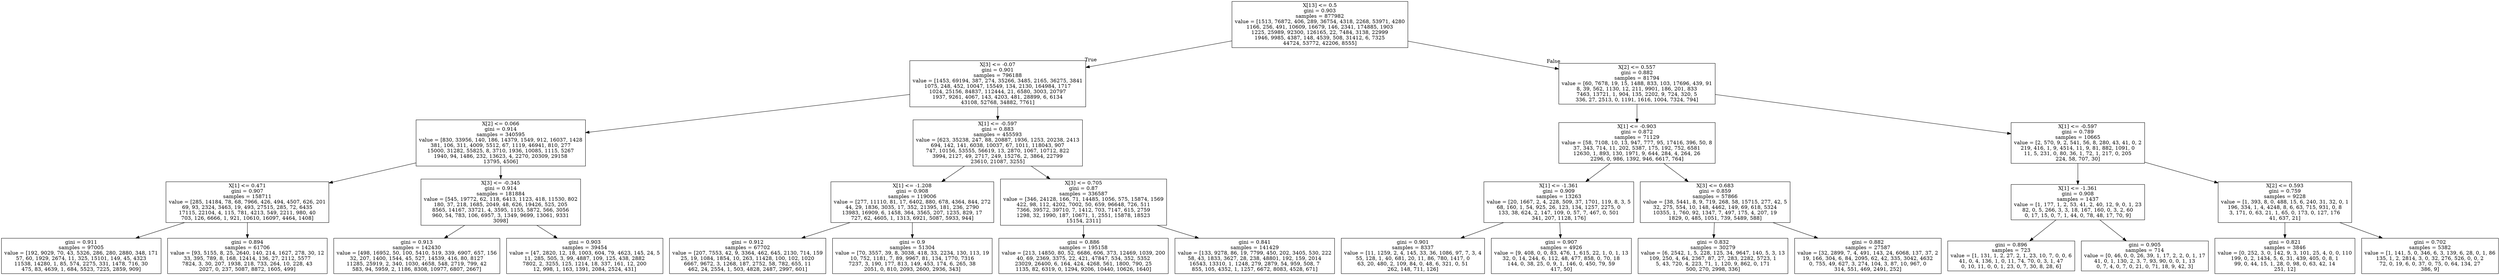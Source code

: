 digraph Tree {
node [shape=box] ;
0 [label="X[13] <= 0.5\ngini = 0.903\nsamples = 877982\nvalue = [1513, 76872, 406, 289, 36754, 4318, 2268, 53971, 4280\n1166, 256, 491, 10609, 16679, 146, 2341, 174885, 1903\n1225, 25989, 92300, 126165, 22, 7484, 3138, 22999\n1946, 9985, 4387, 148, 4539, 508, 31412, 6, 7325\n44724, 53772, 42206, 8555]"] ;
1 [label="X[3] <= -0.07\ngini = 0.901\nsamples = 796188\nvalue = [1453, 69194, 387, 274, 35266, 3485, 2165, 36275, 3841\n1075, 248, 452, 10047, 15549, 134, 2130, 164984, 1717\n1024, 25156, 84837, 112444, 21, 6580, 3003, 20797\n1937, 9261, 4067, 143, 4203, 481, 28899, 6, 6134\n43108, 52768, 34882, 7761]"] ;
0 -> 1 [labeldistance=2.5, labelangle=45, headlabel="True"] ;
2 [label="X[2] <= 0.066\ngini = 0.914\nsamples = 340595\nvalue = [830, 33956, 140, 186, 14379, 1549, 912, 16037, 1428\n381, 106, 311, 4009, 5512, 67, 1119, 46941, 810, 277\n15000, 31282, 55825, 8, 3710, 1936, 10085, 1115, 5267\n1940, 94, 1486, 232, 13623, 4, 2270, 20309, 29158\n13795, 4506]"] ;
1 -> 2 ;
3 [label="X[1] <= 0.471\ngini = 0.907\nsamples = 158711\nvalue = [285, 14184, 78, 68, 7966, 426, 494, 4507, 626, 201\n69, 93, 2324, 3463, 19, 493, 27515, 285, 72, 6435\n17115, 22104, 4, 115, 781, 4213, 549, 2211, 980, 40\n703, 126, 6666, 1, 921, 10610, 16097, 4464, 1408]"] ;
2 -> 3 ;
4 [label="gini = 0.911\nsamples = 97005\nvalue = [192, 9029, 70, 43, 5326, 286, 280, 2880, 348, 171\n57, 60, 1929, 2674, 11, 325, 15101, 149, 45, 4323\n11538, 14280, 1, 85, 574, 2275, 331, 1478, 716, 30\n475, 83, 4639, 1, 684, 5523, 7225, 2859, 909]"] ;
3 -> 4 ;
5 [label="gini = 0.894\nsamples = 61706\nvalue = [93, 5155, 8, 25, 2640, 140, 214, 1627, 278, 30, 12\n33, 395, 789, 8, 168, 12414, 136, 27, 2112, 5577\n7824, 3, 30, 207, 1938, 218, 733, 264, 10, 228, 43\n2027, 0, 237, 5087, 8872, 1605, 499]"] ;
3 -> 5 ;
6 [label="X[3] <= -0.345\ngini = 0.914\nsamples = 181884\nvalue = [545, 19772, 62, 118, 6413, 1123, 418, 11530, 802\n180, 37, 218, 1685, 2049, 48, 626, 19426, 525, 205\n8565, 14167, 33721, 4, 3595, 1155, 5872, 566, 3056\n960, 54, 783, 106, 6957, 3, 1349, 9699, 13061, 9331\n3098]"] ;
2 -> 6 ;
7 [label="gini = 0.913\nsamples = 142430\nvalue = [498, 16952, 50, 100, 5410, 519, 339, 6907, 657, 156\n32, 207, 1400, 1544, 45, 527, 14539, 416, 80, 8127\n11285, 25919, 2, 340, 1030, 4658, 548, 2719, 799, 42\n583, 94, 5959, 2, 1186, 8308, 10977, 6807, 2667]"] ;
6 -> 7 ;
8 [label="gini = 0.903\nsamples = 39454\nvalue = [47, 2820, 12, 18, 1003, 604, 79, 4623, 145, 24, 5\n11, 285, 505, 3, 99, 4887, 109, 125, 438, 2882\n7802, 2, 3255, 125, 1214, 18, 337, 161, 12, 200\n12, 998, 1, 163, 1391, 2084, 2524, 431]"] ;
6 -> 8 ;
9 [label="X[1] <= -0.597\ngini = 0.883\nsamples = 455593\nvalue = [623, 35238, 247, 88, 20887, 1936, 1253, 20238, 2413\n694, 142, 141, 6038, 10037, 67, 1011, 118043, 907\n747, 10156, 53555, 56619, 13, 2870, 1067, 10712, 822\n3994, 2127, 49, 2717, 249, 15276, 2, 3864, 22799\n23610, 21087, 3255]"] ;
1 -> 9 ;
10 [label="X[1] <= -1.208\ngini = 0.908\nsamples = 119006\nvalue = [277, 11110, 81, 17, 6402, 880, 678, 4364, 844, 272\n44, 29, 1836, 3035, 17, 352, 21395, 181, 236, 2790\n13983, 16909, 6, 1458, 364, 3565, 207, 1235, 829, 17\n727, 62, 4605, 1, 1313, 6921, 5087, 5933, 944]"] ;
9 -> 10 ;
11 [label="gini = 0.912\nsamples = 67702\nvalue = [207, 7553, 42, 9, 3364, 462, 645, 2130, 714, 159\n25, 19, 1084, 1854, 10, 263, 11428, 100, 102, 1020\n6667, 9672, 3, 1268, 187, 2752, 58, 782, 655, 11\n462, 24, 2554, 1, 503, 4828, 2487, 2997, 601]"] ;
10 -> 11 ;
12 [label="gini = 0.9\nsamples = 51304\nvalue = [70, 3557, 39, 8, 3038, 418, 33, 2234, 130, 113, 19\n10, 752, 1181, 7, 89, 9967, 81, 134, 1770, 7316\n7237, 3, 190, 177, 813, 149, 453, 174, 6, 265, 38\n2051, 0, 810, 2093, 2600, 2936, 343]"] ;
10 -> 12 ;
13 [label="X[3] <= 0.705\ngini = 0.87\nsamples = 336587\nvalue = [346, 24128, 166, 71, 14485, 1056, 575, 15874, 1569\n422, 98, 112, 4202, 7002, 50, 659, 96648, 726, 511\n7366, 39572, 39710, 7, 1412, 703, 7147, 615, 2759\n1298, 32, 1990, 187, 10671, 1, 2551, 15878, 18523\n15154, 2311]"] ;
9 -> 13 ;
14 [label="gini = 0.886\nsamples = 195158\nvalue = [213, 14850, 80, 52, 6686, 606, 373, 12469, 1039, 200\n40, 69, 2369, 3375, 22, 421, 47847, 534, 352, 5352\n23029, 26400, 6, 164, 424, 4268, 561, 1800, 790, 25\n1135, 82, 6319, 0, 1294, 9206, 10440, 10626, 1640]"] ;
13 -> 14 ;
15 [label="gini = 0.841\nsamples = 141429\nvalue = [133, 9278, 86, 19, 7799, 450, 202, 3405, 530, 222\n58, 43, 1833, 3627, 28, 238, 48801, 192, 159, 2014\n16543, 13310, 1, 1248, 279, 2879, 54, 959, 508, 7\n855, 105, 4352, 1, 1257, 6672, 8083, 4528, 671]"] ;
13 -> 15 ;
16 [label="X[2] <= 0.557\ngini = 0.882\nsamples = 81794\nvalue = [60, 7678, 19, 15, 1488, 833, 103, 17696, 439, 91\n8, 39, 562, 1130, 12, 211, 9901, 186, 201, 833\n7463, 13721, 1, 904, 135, 2202, 9, 724, 320, 5\n336, 27, 2513, 0, 1191, 1616, 1004, 7324, 794]"] ;
0 -> 16 [labeldistance=2.5, labelangle=-45, headlabel="False"] ;
17 [label="X[1] <= -0.903\ngini = 0.872\nsamples = 71129\nvalue = [58, 7108, 10, 13, 947, 777, 95, 17416, 396, 50, 8\n37, 343, 714, 11, 202, 5387, 175, 192, 752, 6581\n12630, 1, 893, 130, 1971, 9, 644, 284, 4, 264, 26\n2296, 0, 986, 1392, 946, 6617, 764]"] ;
16 -> 17 ;
18 [label="X[1] <= -1.361\ngini = 0.909\nsamples = 13263\nvalue = [20, 1667, 2, 4, 228, 509, 37, 1701, 119, 8, 3, 5\n68, 160, 1, 54, 925, 26, 123, 134, 1257, 2275, 0\n133, 38, 624, 2, 147, 109, 0, 57, 7, 467, 0, 501\n341, 207, 1128, 176]"] ;
17 -> 18 ;
19 [label="gini = 0.901\nsamples = 8337\nvalue = [11, 1259, 2, 4, 145, 33, 36, 1086, 97, 7, 3, 4\n55, 128, 1, 40, 681, 20, 11, 86, 780, 1417, 0\n63, 20, 480, 2, 109, 84, 0, 48, 6, 321, 0, 51\n262, 148, 711, 126]"] ;
18 -> 19 ;
20 [label="gini = 0.907\nsamples = 4926\nvalue = [9, 408, 0, 0, 83, 476, 1, 615, 22, 1, 0, 1, 13\n32, 0, 14, 244, 6, 112, 48, 477, 858, 0, 70, 18\n144, 0, 38, 25, 0, 9, 1, 146, 0, 450, 79, 59\n417, 50]"] ;
18 -> 20 ;
21 [label="X[3] <= 0.683\ngini = 0.859\nsamples = 57866\nvalue = [38, 5441, 8, 9, 719, 268, 58, 15715, 277, 42, 5\n32, 275, 554, 10, 148, 4462, 149, 69, 618, 5324\n10355, 1, 760, 92, 1347, 7, 497, 175, 4, 207, 19\n1829, 0, 485, 1051, 739, 5489, 588]"] ;
17 -> 21 ;
22 [label="gini = 0.832\nsamples = 30279\nvalue = [6, 2542, 1, 5, 228, 125, 34, 9647, 140, 5, 3, 13\n109, 250, 4, 64, 2367, 87, 27, 283, 2282, 5723, 1\n5, 43, 720, 4, 223, 71, 1, 120, 9, 862, 0, 171\n500, 270, 2998, 336]"] ;
21 -> 22 ;
23 [label="gini = 0.882\nsamples = 27587\nvalue = [32, 2899, 7, 4, 491, 143, 24, 6068, 137, 37, 2\n19, 166, 304, 6, 84, 2095, 62, 42, 335, 3042, 4632\n0, 755, 49, 627, 3, 274, 104, 3, 87, 10, 967, 0\n314, 551, 469, 2491, 252]"] ;
21 -> 23 ;
24 [label="X[1] <= -0.597\ngini = 0.789\nsamples = 10665\nvalue = [2, 570, 9, 2, 541, 56, 8, 280, 43, 41, 0, 2\n219, 416, 1, 9, 4514, 11, 9, 81, 882, 1091, 0\n11, 5, 231, 0, 80, 36, 1, 72, 1, 217, 0, 205\n224, 58, 707, 30]"] ;
16 -> 24 ;
25 [label="X[1] <= -1.361\ngini = 0.908\nsamples = 1437\nvalue = [1, 177, 1, 2, 53, 41, 2, 40, 12, 9, 0, 1, 23\n82, 0, 5, 266, 3, 3, 18, 167, 160, 0, 3, 2, 60\n0, 17, 15, 0, 7, 1, 44, 0, 78, 48, 17, 70, 9]"] ;
24 -> 25 ;
26 [label="gini = 0.896\nsamples = 723\nvalue = [1, 131, 1, 2, 27, 2, 1, 23, 10, 7, 0, 0, 6\n41, 0, 4, 136, 1, 0, 11, 74, 70, 0, 3, 1, 47\n0, 10, 11, 0, 0, 1, 23, 0, 7, 30, 8, 28, 6]"] ;
25 -> 26 ;
27 [label="gini = 0.905\nsamples = 714\nvalue = [0, 46, 0, 0, 26, 39, 1, 17, 2, 2, 0, 1, 17\n41, 0, 1, 130, 2, 3, 7, 93, 90, 0, 0, 1, 13\n0, 7, 4, 0, 7, 0, 21, 0, 71, 18, 9, 42, 3]"] ;
25 -> 27 ;
28 [label="X[2] <= 0.593\ngini = 0.759\nsamples = 9228\nvalue = [1, 393, 8, 0, 488, 15, 6, 240, 31, 32, 0, 1\n196, 334, 1, 4, 4248, 8, 6, 63, 715, 931, 0, 8\n3, 171, 0, 63, 21, 1, 65, 0, 173, 0, 127, 176\n41, 637, 21]"] ;
24 -> 28 ;
29 [label="gini = 0.821\nsamples = 3846\nvalue = [0, 252, 3, 0, 142, 9, 3, 101, 25, 4, 0, 0, 110\n199, 0, 2, 1434, 5, 6, 31, 439, 405, 0, 8, 1\n99, 0, 44, 15, 1, 28, 0, 98, 0, 63, 42, 14\n251, 12]"] ;
28 -> 29 ;
30 [label="gini = 0.702\nsamples = 5382\nvalue = [1, 141, 5, 0, 346, 6, 3, 139, 6, 28, 0, 1, 86\n135, 1, 2, 2814, 3, 0, 32, 276, 526, 0, 0, 2\n72, 0, 19, 6, 0, 37, 0, 75, 0, 64, 134, 27\n386, 9]"] ;
28 -> 30 ;
}